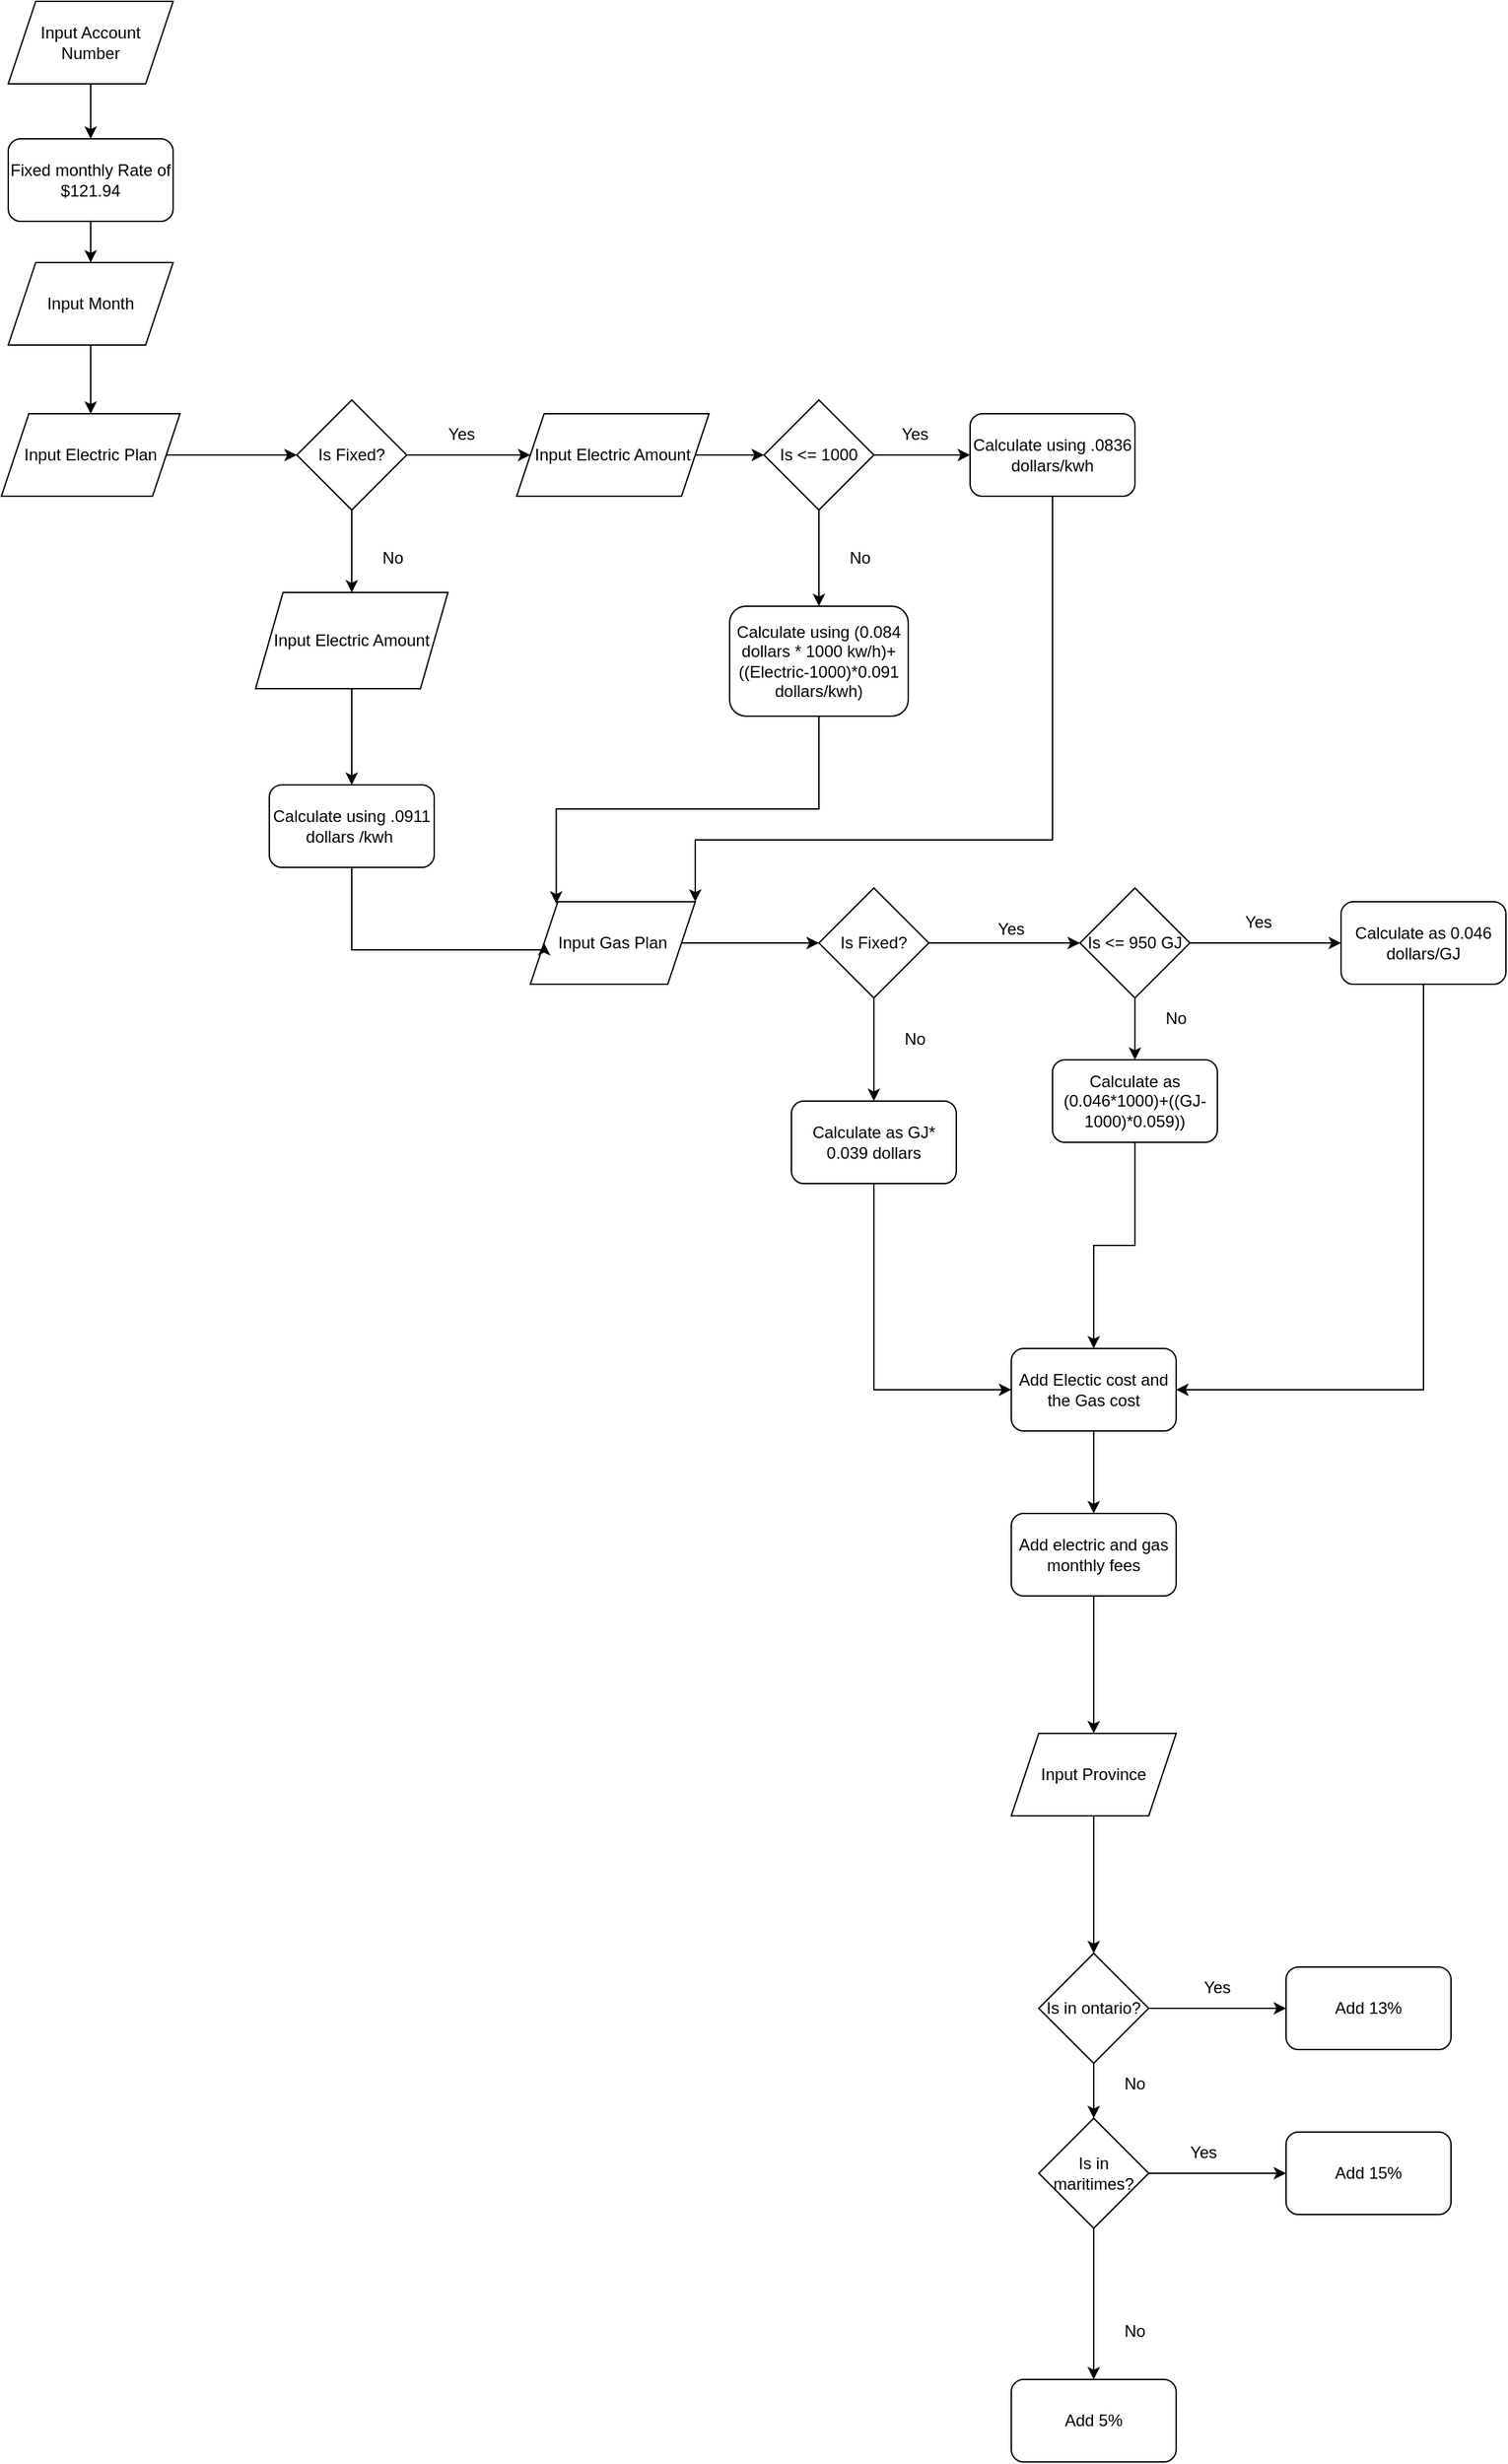 <mxfile version="20.8.15" type="device"><diagram id="C5RBs43oDa-KdzZeNtuy" name="Page-1"><mxGraphModel dx="1050" dy="1718" grid="1" gridSize="10" guides="1" tooltips="1" connect="1" arrows="1" fold="1" page="1" pageScale="1" pageWidth="827" pageHeight="1169" math="0" shadow="0"><root><mxCell id="WIyWlLk6GJQsqaUBKTNV-0"/><mxCell id="WIyWlLk6GJQsqaUBKTNV-1" parent="WIyWlLk6GJQsqaUBKTNV-0"/><mxCell id="_pQ8uTW6BdO7mOzyVg4I-14" style="edgeStyle=orthogonalEdgeStyle;rounded=0;orthogonalLoop=1;jettySize=auto;html=1;exitX=0.5;exitY=1;exitDx=0;exitDy=0;" edge="1" parent="WIyWlLk6GJQsqaUBKTNV-1" source="_pQ8uTW6BdO7mOzyVg4I-0" target="_pQ8uTW6BdO7mOzyVg4I-13"><mxGeometry relative="1" as="geometry"/></mxCell><mxCell id="_pQ8uTW6BdO7mOzyVg4I-0" value="Input Account Number" style="shape=parallelogram;perimeter=parallelogramPerimeter;whiteSpace=wrap;html=1;fixedSize=1;" vertex="1" parent="WIyWlLk6GJQsqaUBKTNV-1"><mxGeometry x="160" y="-70" width="120" height="60" as="geometry"/></mxCell><mxCell id="_pQ8uTW6BdO7mOzyVg4I-20" style="edgeStyle=orthogonalEdgeStyle;rounded=0;orthogonalLoop=1;jettySize=auto;html=1;exitX=0.5;exitY=1;exitDx=0;exitDy=0;" edge="1" parent="WIyWlLk6GJQsqaUBKTNV-1" source="_pQ8uTW6BdO7mOzyVg4I-1" target="_pQ8uTW6BdO7mOzyVg4I-2"><mxGeometry relative="1" as="geometry"/></mxCell><mxCell id="_pQ8uTW6BdO7mOzyVg4I-1" value="Input Month" style="shape=parallelogram;perimeter=parallelogramPerimeter;whiteSpace=wrap;html=1;fixedSize=1;" vertex="1" parent="WIyWlLk6GJQsqaUBKTNV-1"><mxGeometry x="160" y="120" width="120" height="60" as="geometry"/></mxCell><mxCell id="_pQ8uTW6BdO7mOzyVg4I-21" style="edgeStyle=orthogonalEdgeStyle;rounded=0;orthogonalLoop=1;jettySize=auto;html=1;exitX=1;exitY=0.5;exitDx=0;exitDy=0;" edge="1" parent="WIyWlLk6GJQsqaUBKTNV-1" source="_pQ8uTW6BdO7mOzyVg4I-2"><mxGeometry relative="1" as="geometry"><mxPoint x="370" y="260" as="targetPoint"/></mxGeometry></mxCell><mxCell id="_pQ8uTW6BdO7mOzyVg4I-2" value="Input Electric Plan" style="shape=parallelogram;perimeter=parallelogramPerimeter;whiteSpace=wrap;html=1;fixedSize=1;" vertex="1" parent="WIyWlLk6GJQsqaUBKTNV-1"><mxGeometry x="155" y="230" width="130" height="60" as="geometry"/></mxCell><mxCell id="_pQ8uTW6BdO7mOzyVg4I-27" style="edgeStyle=orthogonalEdgeStyle;rounded=0;orthogonalLoop=1;jettySize=auto;html=1;exitX=1;exitY=0.5;exitDx=0;exitDy=0;entryX=0;entryY=0.5;entryDx=0;entryDy=0;" edge="1" parent="WIyWlLk6GJQsqaUBKTNV-1" source="_pQ8uTW6BdO7mOzyVg4I-5" target="_pQ8uTW6BdO7mOzyVg4I-26"><mxGeometry relative="1" as="geometry"/></mxCell><mxCell id="_pQ8uTW6BdO7mOzyVg4I-5" value="Input Electric Amount" style="shape=parallelogram;perimeter=parallelogramPerimeter;whiteSpace=wrap;html=1;fixedSize=1;" vertex="1" parent="WIyWlLk6GJQsqaUBKTNV-1"><mxGeometry x="530" y="230" width="140" height="60" as="geometry"/></mxCell><mxCell id="_pQ8uTW6BdO7mOzyVg4I-39" style="edgeStyle=orthogonalEdgeStyle;rounded=0;orthogonalLoop=1;jettySize=auto;html=1;exitX=1;exitY=0.5;exitDx=0;exitDy=0;" edge="1" parent="WIyWlLk6GJQsqaUBKTNV-1" source="_pQ8uTW6BdO7mOzyVg4I-7"><mxGeometry relative="1" as="geometry"><mxPoint x="750" y="615" as="targetPoint"/></mxGeometry></mxCell><mxCell id="_pQ8uTW6BdO7mOzyVg4I-7" value="Input Gas Plan" style="shape=parallelogram;perimeter=parallelogramPerimeter;whiteSpace=wrap;html=1;fixedSize=1;" vertex="1" parent="WIyWlLk6GJQsqaUBKTNV-1"><mxGeometry x="540" y="585" width="120" height="60" as="geometry"/></mxCell><mxCell id="_pQ8uTW6BdO7mOzyVg4I-66" style="edgeStyle=orthogonalEdgeStyle;rounded=0;orthogonalLoop=1;jettySize=auto;html=1;exitX=0.5;exitY=1;exitDx=0;exitDy=0;entryX=0.5;entryY=0;entryDx=0;entryDy=0;" edge="1" parent="WIyWlLk6GJQsqaUBKTNV-1" source="_pQ8uTW6BdO7mOzyVg4I-13" target="_pQ8uTW6BdO7mOzyVg4I-1"><mxGeometry relative="1" as="geometry"/></mxCell><mxCell id="_pQ8uTW6BdO7mOzyVg4I-13" value="Fixed monthly Rate of $121.94" style="rounded=1;whiteSpace=wrap;html=1;" vertex="1" parent="WIyWlLk6GJQsqaUBKTNV-1"><mxGeometry x="160" y="30" width="120" height="60" as="geometry"/></mxCell><mxCell id="_pQ8uTW6BdO7mOzyVg4I-25" style="edgeStyle=orthogonalEdgeStyle;rounded=0;orthogonalLoop=1;jettySize=auto;html=1;exitX=1;exitY=0.5;exitDx=0;exitDy=0;" edge="1" parent="WIyWlLk6GJQsqaUBKTNV-1" source="_pQ8uTW6BdO7mOzyVg4I-22" target="_pQ8uTW6BdO7mOzyVg4I-5"><mxGeometry relative="1" as="geometry"/></mxCell><mxCell id="_pQ8uTW6BdO7mOzyVg4I-34" style="edgeStyle=orthogonalEdgeStyle;rounded=0;orthogonalLoop=1;jettySize=auto;html=1;exitX=0.5;exitY=1;exitDx=0;exitDy=0;entryX=0.5;entryY=0;entryDx=0;entryDy=0;" edge="1" parent="WIyWlLk6GJQsqaUBKTNV-1" source="_pQ8uTW6BdO7mOzyVg4I-22" target="_pQ8uTW6BdO7mOzyVg4I-33"><mxGeometry relative="1" as="geometry"/></mxCell><mxCell id="_pQ8uTW6BdO7mOzyVg4I-22" value="Is Fixed?" style="rhombus;whiteSpace=wrap;html=1;" vertex="1" parent="WIyWlLk6GJQsqaUBKTNV-1"><mxGeometry x="370" y="220" width="80" height="80" as="geometry"/></mxCell><mxCell id="_pQ8uTW6BdO7mOzyVg4I-29" style="edgeStyle=orthogonalEdgeStyle;rounded=0;orthogonalLoop=1;jettySize=auto;html=1;exitX=1;exitY=0.5;exitDx=0;exitDy=0;" edge="1" parent="WIyWlLk6GJQsqaUBKTNV-1" source="_pQ8uTW6BdO7mOzyVg4I-26" target="_pQ8uTW6BdO7mOzyVg4I-28"><mxGeometry relative="1" as="geometry"/></mxCell><mxCell id="_pQ8uTW6BdO7mOzyVg4I-31" style="edgeStyle=orthogonalEdgeStyle;rounded=0;orthogonalLoop=1;jettySize=auto;html=1;exitX=0.5;exitY=1;exitDx=0;exitDy=0;entryX=0.5;entryY=0;entryDx=0;entryDy=0;" edge="1" parent="WIyWlLk6GJQsqaUBKTNV-1" source="_pQ8uTW6BdO7mOzyVg4I-26" target="_pQ8uTW6BdO7mOzyVg4I-30"><mxGeometry relative="1" as="geometry"/></mxCell><mxCell id="_pQ8uTW6BdO7mOzyVg4I-26" value="Is &amp;lt;= 1000" style="rhombus;whiteSpace=wrap;html=1;" vertex="1" parent="WIyWlLk6GJQsqaUBKTNV-1"><mxGeometry x="710" y="220" width="80" height="80" as="geometry"/></mxCell><mxCell id="_pQ8uTW6BdO7mOzyVg4I-42" style="edgeStyle=orthogonalEdgeStyle;rounded=0;orthogonalLoop=1;jettySize=auto;html=1;exitX=0.5;exitY=1;exitDx=0;exitDy=0;entryX=1;entryY=0;entryDx=0;entryDy=0;" edge="1" parent="WIyWlLk6GJQsqaUBKTNV-1" source="_pQ8uTW6BdO7mOzyVg4I-28" target="_pQ8uTW6BdO7mOzyVg4I-7"><mxGeometry relative="1" as="geometry"><Array as="points"><mxPoint x="920" y="540"/><mxPoint x="660" y="540"/></Array></mxGeometry></mxCell><mxCell id="_pQ8uTW6BdO7mOzyVg4I-28" value="Calculate using .0836 dollars/kwh" style="rounded=1;whiteSpace=wrap;html=1;" vertex="1" parent="WIyWlLk6GJQsqaUBKTNV-1"><mxGeometry x="860" y="230" width="120" height="60" as="geometry"/></mxCell><mxCell id="_pQ8uTW6BdO7mOzyVg4I-41" style="edgeStyle=orthogonalEdgeStyle;rounded=0;orthogonalLoop=1;jettySize=auto;html=1;exitX=0.5;exitY=1;exitDx=0;exitDy=0;entryX=0.157;entryY=0.023;entryDx=0;entryDy=0;entryPerimeter=0;" edge="1" parent="WIyWlLk6GJQsqaUBKTNV-1" source="_pQ8uTW6BdO7mOzyVg4I-30" target="_pQ8uTW6BdO7mOzyVg4I-7"><mxGeometry relative="1" as="geometry"/></mxCell><mxCell id="_pQ8uTW6BdO7mOzyVg4I-30" value="Calculate using (0.084 dollars * 1000 kw/h)+((Electric-1000)*0.091 dollars/kwh)" style="rounded=1;whiteSpace=wrap;html=1;" vertex="1" parent="WIyWlLk6GJQsqaUBKTNV-1"><mxGeometry x="685" y="370" width="130" height="80" as="geometry"/></mxCell><mxCell id="_pQ8uTW6BdO7mOzyVg4I-32" value="Yes" style="text;strokeColor=none;align=center;fillColor=none;html=1;verticalAlign=middle;whiteSpace=wrap;rounded=0;" vertex="1" parent="WIyWlLk6GJQsqaUBKTNV-1"><mxGeometry x="460" y="230" width="60" height="30" as="geometry"/></mxCell><mxCell id="_pQ8uTW6BdO7mOzyVg4I-36" style="edgeStyle=orthogonalEdgeStyle;rounded=0;orthogonalLoop=1;jettySize=auto;html=1;exitX=0.5;exitY=1;exitDx=0;exitDy=0;" edge="1" parent="WIyWlLk6GJQsqaUBKTNV-1" source="_pQ8uTW6BdO7mOzyVg4I-33"><mxGeometry relative="1" as="geometry"><mxPoint x="410" y="500" as="targetPoint"/></mxGeometry></mxCell><mxCell id="_pQ8uTW6BdO7mOzyVg4I-33" value="Input Electric Amount" style="shape=parallelogram;perimeter=parallelogramPerimeter;whiteSpace=wrap;html=1;fixedSize=1;" vertex="1" parent="WIyWlLk6GJQsqaUBKTNV-1"><mxGeometry x="340" y="360" width="140" height="70" as="geometry"/></mxCell><mxCell id="_pQ8uTW6BdO7mOzyVg4I-35" value="No" style="text;strokeColor=none;align=center;fillColor=none;html=1;verticalAlign=middle;whiteSpace=wrap;rounded=0;" vertex="1" parent="WIyWlLk6GJQsqaUBKTNV-1"><mxGeometry x="410" y="320" width="60" height="30" as="geometry"/></mxCell><mxCell id="_pQ8uTW6BdO7mOzyVg4I-38" style="edgeStyle=orthogonalEdgeStyle;rounded=0;orthogonalLoop=1;jettySize=auto;html=1;exitX=0.5;exitY=1;exitDx=0;exitDy=0;entryX=0;entryY=0.5;entryDx=0;entryDy=0;" edge="1" parent="WIyWlLk6GJQsqaUBKTNV-1" source="_pQ8uTW6BdO7mOzyVg4I-37" target="_pQ8uTW6BdO7mOzyVg4I-7"><mxGeometry relative="1" as="geometry"><Array as="points"><mxPoint x="410" y="620"/><mxPoint x="550" y="620"/></Array></mxGeometry></mxCell><mxCell id="_pQ8uTW6BdO7mOzyVg4I-37" value="Calculate using .0911 dollars /kwh&amp;nbsp;" style="rounded=1;whiteSpace=wrap;html=1;" vertex="1" parent="WIyWlLk6GJQsqaUBKTNV-1"><mxGeometry x="350" y="500" width="120" height="60" as="geometry"/></mxCell><mxCell id="_pQ8uTW6BdO7mOzyVg4I-46" style="edgeStyle=orthogonalEdgeStyle;rounded=0;orthogonalLoop=1;jettySize=auto;html=1;exitX=1;exitY=0.5;exitDx=0;exitDy=0;entryX=0;entryY=0.5;entryDx=0;entryDy=0;" edge="1" parent="WIyWlLk6GJQsqaUBKTNV-1" source="_pQ8uTW6BdO7mOzyVg4I-43" target="_pQ8uTW6BdO7mOzyVg4I-45"><mxGeometry relative="1" as="geometry"/></mxCell><mxCell id="_pQ8uTW6BdO7mOzyVg4I-57" style="edgeStyle=orthogonalEdgeStyle;rounded=0;orthogonalLoop=1;jettySize=auto;html=1;exitX=0.5;exitY=1;exitDx=0;exitDy=0;" edge="1" parent="WIyWlLk6GJQsqaUBKTNV-1" source="_pQ8uTW6BdO7mOzyVg4I-43" target="_pQ8uTW6BdO7mOzyVg4I-56"><mxGeometry relative="1" as="geometry"/></mxCell><mxCell id="_pQ8uTW6BdO7mOzyVg4I-43" value="Is Fixed?" style="rhombus;whiteSpace=wrap;html=1;" vertex="1" parent="WIyWlLk6GJQsqaUBKTNV-1"><mxGeometry x="750" y="575" width="80" height="80" as="geometry"/></mxCell><mxCell id="_pQ8uTW6BdO7mOzyVg4I-48" style="edgeStyle=orthogonalEdgeStyle;rounded=0;orthogonalLoop=1;jettySize=auto;html=1;exitX=1;exitY=0.5;exitDx=0;exitDy=0;" edge="1" parent="WIyWlLk6GJQsqaUBKTNV-1" source="_pQ8uTW6BdO7mOzyVg4I-45" target="_pQ8uTW6BdO7mOzyVg4I-47"><mxGeometry relative="1" as="geometry"/></mxCell><mxCell id="_pQ8uTW6BdO7mOzyVg4I-50" style="edgeStyle=orthogonalEdgeStyle;rounded=0;orthogonalLoop=1;jettySize=auto;html=1;exitX=0.5;exitY=1;exitDx=0;exitDy=0;" edge="1" parent="WIyWlLk6GJQsqaUBKTNV-1" source="_pQ8uTW6BdO7mOzyVg4I-45" target="_pQ8uTW6BdO7mOzyVg4I-49"><mxGeometry relative="1" as="geometry"/></mxCell><mxCell id="_pQ8uTW6BdO7mOzyVg4I-45" value="Is &amp;lt;= 950 GJ" style="rhombus;whiteSpace=wrap;html=1;" vertex="1" parent="WIyWlLk6GJQsqaUBKTNV-1"><mxGeometry x="940" y="575" width="80" height="80" as="geometry"/></mxCell><mxCell id="_pQ8uTW6BdO7mOzyVg4I-61" style="edgeStyle=orthogonalEdgeStyle;rounded=0;orthogonalLoop=1;jettySize=auto;html=1;exitX=0.5;exitY=1;exitDx=0;exitDy=0;entryX=1;entryY=0.5;entryDx=0;entryDy=0;" edge="1" parent="WIyWlLk6GJQsqaUBKTNV-1" source="_pQ8uTW6BdO7mOzyVg4I-47" target="_pQ8uTW6BdO7mOzyVg4I-58"><mxGeometry relative="1" as="geometry"/></mxCell><mxCell id="_pQ8uTW6BdO7mOzyVg4I-47" value="Calculate as 0.046 dollars/GJ" style="rounded=1;whiteSpace=wrap;html=1;" vertex="1" parent="WIyWlLk6GJQsqaUBKTNV-1"><mxGeometry x="1130" y="585" width="120" height="60" as="geometry"/></mxCell><mxCell id="_pQ8uTW6BdO7mOzyVg4I-60" style="edgeStyle=orthogonalEdgeStyle;rounded=0;orthogonalLoop=1;jettySize=auto;html=1;exitX=0.5;exitY=1;exitDx=0;exitDy=0;entryX=0.5;entryY=0;entryDx=0;entryDy=0;" edge="1" parent="WIyWlLk6GJQsqaUBKTNV-1" source="_pQ8uTW6BdO7mOzyVg4I-49" target="_pQ8uTW6BdO7mOzyVg4I-58"><mxGeometry relative="1" as="geometry"/></mxCell><mxCell id="_pQ8uTW6BdO7mOzyVg4I-49" value="Calculate as (0.046*1000)+((GJ-1000)*0.059))" style="rounded=1;whiteSpace=wrap;html=1;" vertex="1" parent="WIyWlLk6GJQsqaUBKTNV-1"><mxGeometry x="920" y="700" width="120" height="60" as="geometry"/></mxCell><mxCell id="_pQ8uTW6BdO7mOzyVg4I-51" value="Yes" style="text;strokeColor=none;align=center;fillColor=none;html=1;verticalAlign=middle;whiteSpace=wrap;rounded=0;" vertex="1" parent="WIyWlLk6GJQsqaUBKTNV-1"><mxGeometry x="1040" y="585" width="60" height="30" as="geometry"/></mxCell><mxCell id="_pQ8uTW6BdO7mOzyVg4I-52" value="No" style="text;strokeColor=none;align=center;fillColor=none;html=1;verticalAlign=middle;whiteSpace=wrap;rounded=0;" vertex="1" parent="WIyWlLk6GJQsqaUBKTNV-1"><mxGeometry x="980" y="655" width="60" height="30" as="geometry"/></mxCell><mxCell id="_pQ8uTW6BdO7mOzyVg4I-53" value="Yes" style="text;strokeColor=none;align=center;fillColor=none;html=1;verticalAlign=middle;whiteSpace=wrap;rounded=0;" vertex="1" parent="WIyWlLk6GJQsqaUBKTNV-1"><mxGeometry x="860" y="590" width="60" height="30" as="geometry"/></mxCell><mxCell id="_pQ8uTW6BdO7mOzyVg4I-54" value="Yes" style="text;strokeColor=none;align=center;fillColor=none;html=1;verticalAlign=middle;whiteSpace=wrap;rounded=0;" vertex="1" parent="WIyWlLk6GJQsqaUBKTNV-1"><mxGeometry x="790" y="230" width="60" height="30" as="geometry"/></mxCell><mxCell id="_pQ8uTW6BdO7mOzyVg4I-55" value="No" style="text;strokeColor=none;align=center;fillColor=none;html=1;verticalAlign=middle;whiteSpace=wrap;rounded=0;" vertex="1" parent="WIyWlLk6GJQsqaUBKTNV-1"><mxGeometry x="750" y="320" width="60" height="30" as="geometry"/></mxCell><mxCell id="_pQ8uTW6BdO7mOzyVg4I-59" style="edgeStyle=orthogonalEdgeStyle;rounded=0;orthogonalLoop=1;jettySize=auto;html=1;exitX=0.5;exitY=1;exitDx=0;exitDy=0;entryX=0;entryY=0.5;entryDx=0;entryDy=0;" edge="1" parent="WIyWlLk6GJQsqaUBKTNV-1" source="_pQ8uTW6BdO7mOzyVg4I-56" target="_pQ8uTW6BdO7mOzyVg4I-58"><mxGeometry relative="1" as="geometry"/></mxCell><mxCell id="_pQ8uTW6BdO7mOzyVg4I-56" value="Calculate as GJ* 0.039 dollars" style="rounded=1;whiteSpace=wrap;html=1;" vertex="1" parent="WIyWlLk6GJQsqaUBKTNV-1"><mxGeometry x="730" y="730" width="120" height="60" as="geometry"/></mxCell><mxCell id="_pQ8uTW6BdO7mOzyVg4I-62" style="edgeStyle=orthogonalEdgeStyle;rounded=0;orthogonalLoop=1;jettySize=auto;html=1;exitX=0.5;exitY=1;exitDx=0;exitDy=0;" edge="1" parent="WIyWlLk6GJQsqaUBKTNV-1" source="_pQ8uTW6BdO7mOzyVg4I-58"><mxGeometry relative="1" as="geometry"><mxPoint x="950" y="1030" as="targetPoint"/></mxGeometry></mxCell><mxCell id="_pQ8uTW6BdO7mOzyVg4I-58" value="Add Electic cost and the Gas cost" style="rounded=1;whiteSpace=wrap;html=1;" vertex="1" parent="WIyWlLk6GJQsqaUBKTNV-1"><mxGeometry x="890" y="910" width="120" height="60" as="geometry"/></mxCell><mxCell id="_pQ8uTW6BdO7mOzyVg4I-82" style="edgeStyle=orthogonalEdgeStyle;rounded=0;orthogonalLoop=1;jettySize=auto;html=1;exitX=0.5;exitY=1;exitDx=0;exitDy=0;entryX=0.5;entryY=0;entryDx=0;entryDy=0;" edge="1" parent="WIyWlLk6GJQsqaUBKTNV-1" source="_pQ8uTW6BdO7mOzyVg4I-63" target="_pQ8uTW6BdO7mOzyVg4I-80"><mxGeometry relative="1" as="geometry"/></mxCell><mxCell id="_pQ8uTW6BdO7mOzyVg4I-63" value="Add electric and gas monthly fees" style="rounded=1;whiteSpace=wrap;html=1;" vertex="1" parent="WIyWlLk6GJQsqaUBKTNV-1"><mxGeometry x="890" y="1030" width="120" height="60" as="geometry"/></mxCell><mxCell id="_pQ8uTW6BdO7mOzyVg4I-68" style="edgeStyle=orthogonalEdgeStyle;rounded=0;orthogonalLoop=1;jettySize=auto;html=1;exitX=1;exitY=0.5;exitDx=0;exitDy=0;entryX=0;entryY=0.5;entryDx=0;entryDy=0;" edge="1" parent="WIyWlLk6GJQsqaUBKTNV-1" source="_pQ8uTW6BdO7mOzyVg4I-64" target="_pQ8uTW6BdO7mOzyVg4I-67"><mxGeometry relative="1" as="geometry"/></mxCell><mxCell id="_pQ8uTW6BdO7mOzyVg4I-72" style="edgeStyle=orthogonalEdgeStyle;rounded=0;orthogonalLoop=1;jettySize=auto;html=1;exitX=0.5;exitY=1;exitDx=0;exitDy=0;entryX=0.5;entryY=0;entryDx=0;entryDy=0;" edge="1" parent="WIyWlLk6GJQsqaUBKTNV-1" source="_pQ8uTW6BdO7mOzyVg4I-64" target="_pQ8uTW6BdO7mOzyVg4I-70"><mxGeometry relative="1" as="geometry"/></mxCell><mxCell id="_pQ8uTW6BdO7mOzyVg4I-64" value="Is in ontario?" style="rhombus;whiteSpace=wrap;html=1;" vertex="1" parent="WIyWlLk6GJQsqaUBKTNV-1"><mxGeometry x="910" y="1350" width="80" height="80" as="geometry"/></mxCell><mxCell id="_pQ8uTW6BdO7mOzyVg4I-67" value="Add 13%" style="rounded=1;whiteSpace=wrap;html=1;" vertex="1" parent="WIyWlLk6GJQsqaUBKTNV-1"><mxGeometry x="1090" y="1360" width="120" height="60" as="geometry"/></mxCell><mxCell id="_pQ8uTW6BdO7mOzyVg4I-69" value="Add 15%" style="rounded=1;whiteSpace=wrap;html=1;" vertex="1" parent="WIyWlLk6GJQsqaUBKTNV-1"><mxGeometry x="1090" y="1480" width="120" height="60" as="geometry"/></mxCell><mxCell id="_pQ8uTW6BdO7mOzyVg4I-71" style="edgeStyle=orthogonalEdgeStyle;rounded=0;orthogonalLoop=1;jettySize=auto;html=1;exitX=1;exitY=0.5;exitDx=0;exitDy=0;entryX=0;entryY=0.5;entryDx=0;entryDy=0;" edge="1" parent="WIyWlLk6GJQsqaUBKTNV-1" source="_pQ8uTW6BdO7mOzyVg4I-70" target="_pQ8uTW6BdO7mOzyVg4I-69"><mxGeometry relative="1" as="geometry"/></mxCell><mxCell id="_pQ8uTW6BdO7mOzyVg4I-73" style="edgeStyle=orthogonalEdgeStyle;rounded=0;orthogonalLoop=1;jettySize=auto;html=1;exitX=0.5;exitY=1;exitDx=0;exitDy=0;entryX=0.5;entryY=0;entryDx=0;entryDy=0;" edge="1" parent="WIyWlLk6GJQsqaUBKTNV-1" source="_pQ8uTW6BdO7mOzyVg4I-70" target="_pQ8uTW6BdO7mOzyVg4I-74"><mxGeometry relative="1" as="geometry"><mxPoint x="950" y="1610" as="targetPoint"/></mxGeometry></mxCell><mxCell id="_pQ8uTW6BdO7mOzyVg4I-70" value="Is in maritimes?" style="rhombus;whiteSpace=wrap;html=1;" vertex="1" parent="WIyWlLk6GJQsqaUBKTNV-1"><mxGeometry x="910" y="1470" width="80" height="80" as="geometry"/></mxCell><mxCell id="_pQ8uTW6BdO7mOzyVg4I-74" value="Add 5%" style="rounded=1;whiteSpace=wrap;html=1;" vertex="1" parent="WIyWlLk6GJQsqaUBKTNV-1"><mxGeometry x="890" y="1660" width="120" height="60" as="geometry"/></mxCell><mxCell id="_pQ8uTW6BdO7mOzyVg4I-75" value="Yes" style="text;strokeColor=none;align=center;fillColor=none;html=1;verticalAlign=middle;whiteSpace=wrap;rounded=0;" vertex="1" parent="WIyWlLk6GJQsqaUBKTNV-1"><mxGeometry x="1010" y="1360" width="60" height="30" as="geometry"/></mxCell><mxCell id="_pQ8uTW6BdO7mOzyVg4I-76" value="Yes" style="text;strokeColor=none;align=center;fillColor=none;html=1;verticalAlign=middle;whiteSpace=wrap;rounded=0;" vertex="1" parent="WIyWlLk6GJQsqaUBKTNV-1"><mxGeometry x="1000" y="1480" width="60" height="30" as="geometry"/></mxCell><mxCell id="_pQ8uTW6BdO7mOzyVg4I-77" value="No" style="text;strokeColor=none;align=center;fillColor=none;html=1;verticalAlign=middle;whiteSpace=wrap;rounded=0;" vertex="1" parent="WIyWlLk6GJQsqaUBKTNV-1"><mxGeometry x="950" y="1430" width="60" height="30" as="geometry"/></mxCell><mxCell id="_pQ8uTW6BdO7mOzyVg4I-78" value="No" style="text;strokeColor=none;align=center;fillColor=none;html=1;verticalAlign=middle;whiteSpace=wrap;rounded=0;" vertex="1" parent="WIyWlLk6GJQsqaUBKTNV-1"><mxGeometry x="950" y="1610" width="60" height="30" as="geometry"/></mxCell><mxCell id="_pQ8uTW6BdO7mOzyVg4I-79" value="No" style="text;strokeColor=none;align=center;fillColor=none;html=1;verticalAlign=middle;whiteSpace=wrap;rounded=0;" vertex="1" parent="WIyWlLk6GJQsqaUBKTNV-1"><mxGeometry x="790" y="670" width="60" height="30" as="geometry"/></mxCell><mxCell id="_pQ8uTW6BdO7mOzyVg4I-81" style="edgeStyle=orthogonalEdgeStyle;rounded=0;orthogonalLoop=1;jettySize=auto;html=1;exitX=0.5;exitY=1;exitDx=0;exitDy=0;" edge="1" parent="WIyWlLk6GJQsqaUBKTNV-1" source="_pQ8uTW6BdO7mOzyVg4I-80" target="_pQ8uTW6BdO7mOzyVg4I-64"><mxGeometry relative="1" as="geometry"/></mxCell><mxCell id="_pQ8uTW6BdO7mOzyVg4I-80" value="Input Province" style="shape=parallelogram;perimeter=parallelogramPerimeter;whiteSpace=wrap;html=1;fixedSize=1;" vertex="1" parent="WIyWlLk6GJQsqaUBKTNV-1"><mxGeometry x="890" y="1190" width="120" height="60" as="geometry"/></mxCell></root></mxGraphModel></diagram></mxfile>